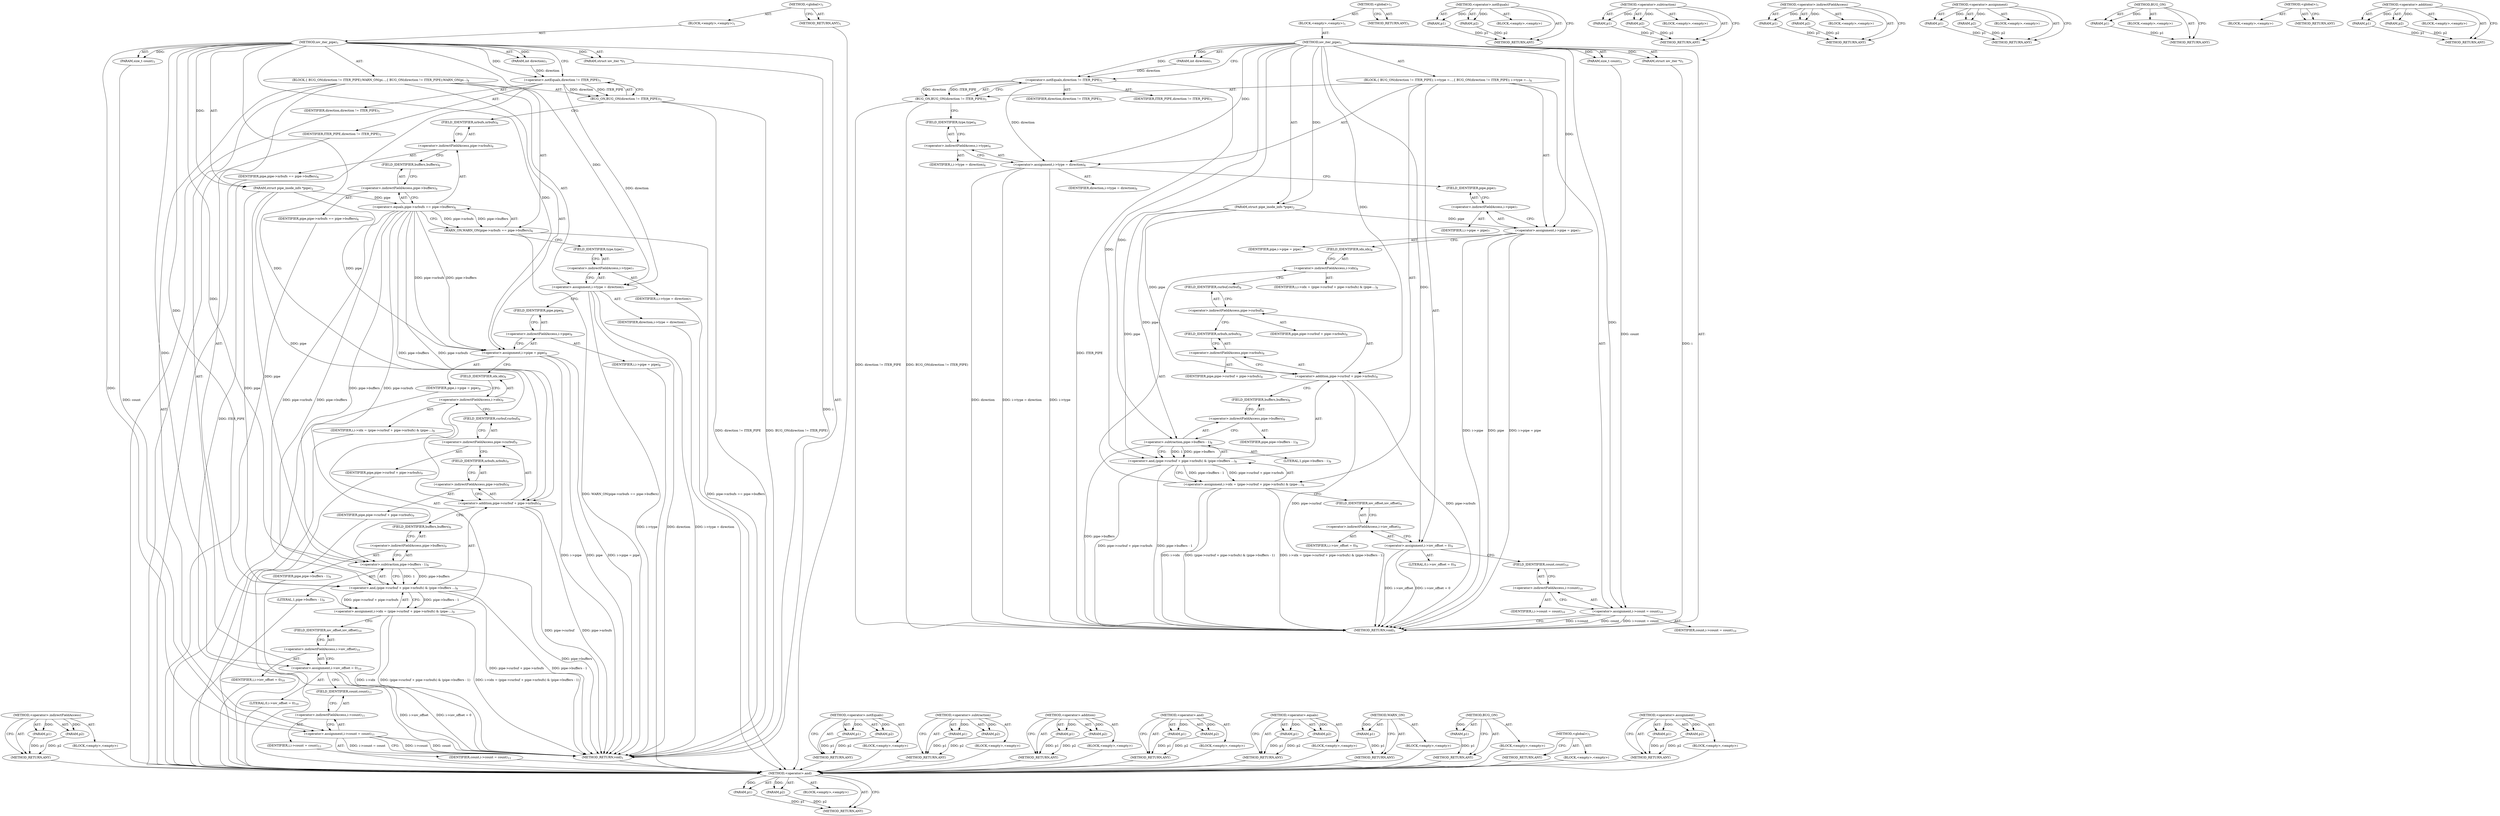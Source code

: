 digraph "&lt;operator&gt;.assignment" {
vulnerable_97 [label=<(METHOD,&lt;operator&gt;.and)>];
vulnerable_98 [label=<(PARAM,p1)>];
vulnerable_99 [label=<(PARAM,p2)>];
vulnerable_100 [label=<(BLOCK,&lt;empty&gt;,&lt;empty&gt;)>];
vulnerable_101 [label=<(METHOD_RETURN,ANY)>];
vulnerable_6 [label=<(METHOD,&lt;global&gt;)<SUB>1</SUB>>];
vulnerable_7 [label=<(BLOCK,&lt;empty&gt;,&lt;empty&gt;)<SUB>1</SUB>>];
vulnerable_8 [label=<(METHOD,iov_iter_pipe)<SUB>1</SUB>>];
vulnerable_9 [label=<(PARAM,struct iov_iter *i)<SUB>1</SUB>>];
vulnerable_10 [label=<(PARAM,int direction)<SUB>1</SUB>>];
vulnerable_11 [label=<(PARAM,struct pipe_inode_info *pipe)<SUB>2</SUB>>];
vulnerable_12 [label=<(PARAM,size_t count)<SUB>3</SUB>>];
vulnerable_13 [label=<(BLOCK,{
 	BUG_ON(direction != ITER_PIPE);
 	i-&gt;type =...,{
 	BUG_ON(direction != ITER_PIPE);
 	i-&gt;type =...)<SUB>4</SUB>>];
vulnerable_14 [label=<(BUG_ON,BUG_ON(direction != ITER_PIPE))<SUB>5</SUB>>];
vulnerable_15 [label=<(&lt;operator&gt;.notEquals,direction != ITER_PIPE)<SUB>5</SUB>>];
vulnerable_16 [label=<(IDENTIFIER,direction,direction != ITER_PIPE)<SUB>5</SUB>>];
vulnerable_17 [label=<(IDENTIFIER,ITER_PIPE,direction != ITER_PIPE)<SUB>5</SUB>>];
vulnerable_18 [label=<(&lt;operator&gt;.assignment,i-&gt;type = direction)<SUB>6</SUB>>];
vulnerable_19 [label=<(&lt;operator&gt;.indirectFieldAccess,i-&gt;type)<SUB>6</SUB>>];
vulnerable_20 [label=<(IDENTIFIER,i,i-&gt;type = direction)<SUB>6</SUB>>];
vulnerable_21 [label=<(FIELD_IDENTIFIER,type,type)<SUB>6</SUB>>];
vulnerable_22 [label=<(IDENTIFIER,direction,i-&gt;type = direction)<SUB>6</SUB>>];
vulnerable_23 [label=<(&lt;operator&gt;.assignment,i-&gt;pipe = pipe)<SUB>7</SUB>>];
vulnerable_24 [label=<(&lt;operator&gt;.indirectFieldAccess,i-&gt;pipe)<SUB>7</SUB>>];
vulnerable_25 [label=<(IDENTIFIER,i,i-&gt;pipe = pipe)<SUB>7</SUB>>];
vulnerable_26 [label=<(FIELD_IDENTIFIER,pipe,pipe)<SUB>7</SUB>>];
vulnerable_27 [label=<(IDENTIFIER,pipe,i-&gt;pipe = pipe)<SUB>7</SUB>>];
vulnerable_28 [label=<(&lt;operator&gt;.assignment,i-&gt;idx = (pipe-&gt;curbuf + pipe-&gt;nrbufs) &amp; (pipe-...)<SUB>8</SUB>>];
vulnerable_29 [label=<(&lt;operator&gt;.indirectFieldAccess,i-&gt;idx)<SUB>8</SUB>>];
vulnerable_30 [label=<(IDENTIFIER,i,i-&gt;idx = (pipe-&gt;curbuf + pipe-&gt;nrbufs) &amp; (pipe-...)<SUB>8</SUB>>];
vulnerable_31 [label=<(FIELD_IDENTIFIER,idx,idx)<SUB>8</SUB>>];
vulnerable_32 [label=<(&lt;operator&gt;.and,(pipe-&gt;curbuf + pipe-&gt;nrbufs) &amp; (pipe-&gt;buffers ...)<SUB>8</SUB>>];
vulnerable_33 [label=<(&lt;operator&gt;.addition,pipe-&gt;curbuf + pipe-&gt;nrbufs)<SUB>8</SUB>>];
vulnerable_34 [label=<(&lt;operator&gt;.indirectFieldAccess,pipe-&gt;curbuf)<SUB>8</SUB>>];
vulnerable_35 [label=<(IDENTIFIER,pipe,pipe-&gt;curbuf + pipe-&gt;nrbufs)<SUB>8</SUB>>];
vulnerable_36 [label=<(FIELD_IDENTIFIER,curbuf,curbuf)<SUB>8</SUB>>];
vulnerable_37 [label=<(&lt;operator&gt;.indirectFieldAccess,pipe-&gt;nrbufs)<SUB>8</SUB>>];
vulnerable_38 [label=<(IDENTIFIER,pipe,pipe-&gt;curbuf + pipe-&gt;nrbufs)<SUB>8</SUB>>];
vulnerable_39 [label=<(FIELD_IDENTIFIER,nrbufs,nrbufs)<SUB>8</SUB>>];
vulnerable_40 [label=<(&lt;operator&gt;.subtraction,pipe-&gt;buffers - 1)<SUB>8</SUB>>];
vulnerable_41 [label=<(&lt;operator&gt;.indirectFieldAccess,pipe-&gt;buffers)<SUB>8</SUB>>];
vulnerable_42 [label=<(IDENTIFIER,pipe,pipe-&gt;buffers - 1)<SUB>8</SUB>>];
vulnerable_43 [label=<(FIELD_IDENTIFIER,buffers,buffers)<SUB>8</SUB>>];
vulnerable_44 [label=<(LITERAL,1,pipe-&gt;buffers - 1)<SUB>8</SUB>>];
vulnerable_45 [label=<(&lt;operator&gt;.assignment,i-&gt;iov_offset = 0)<SUB>9</SUB>>];
vulnerable_46 [label=<(&lt;operator&gt;.indirectFieldAccess,i-&gt;iov_offset)<SUB>9</SUB>>];
vulnerable_47 [label=<(IDENTIFIER,i,i-&gt;iov_offset = 0)<SUB>9</SUB>>];
vulnerable_48 [label=<(FIELD_IDENTIFIER,iov_offset,iov_offset)<SUB>9</SUB>>];
vulnerable_49 [label=<(LITERAL,0,i-&gt;iov_offset = 0)<SUB>9</SUB>>];
vulnerable_50 [label=<(&lt;operator&gt;.assignment,i-&gt;count = count)<SUB>10</SUB>>];
vulnerable_51 [label=<(&lt;operator&gt;.indirectFieldAccess,i-&gt;count)<SUB>10</SUB>>];
vulnerable_52 [label=<(IDENTIFIER,i,i-&gt;count = count)<SUB>10</SUB>>];
vulnerable_53 [label=<(FIELD_IDENTIFIER,count,count)<SUB>10</SUB>>];
vulnerable_54 [label=<(IDENTIFIER,count,i-&gt;count = count)<SUB>10</SUB>>];
vulnerable_55 [label=<(METHOD_RETURN,void)<SUB>1</SUB>>];
vulnerable_57 [label=<(METHOD_RETURN,ANY)<SUB>1</SUB>>];
vulnerable_82 [label=<(METHOD,&lt;operator&gt;.notEquals)>];
vulnerable_83 [label=<(PARAM,p1)>];
vulnerable_84 [label=<(PARAM,p2)>];
vulnerable_85 [label=<(BLOCK,&lt;empty&gt;,&lt;empty&gt;)>];
vulnerable_86 [label=<(METHOD_RETURN,ANY)>];
vulnerable_107 [label=<(METHOD,&lt;operator&gt;.subtraction)>];
vulnerable_108 [label=<(PARAM,p1)>];
vulnerable_109 [label=<(PARAM,p2)>];
vulnerable_110 [label=<(BLOCK,&lt;empty&gt;,&lt;empty&gt;)>];
vulnerable_111 [label=<(METHOD_RETURN,ANY)>];
vulnerable_92 [label=<(METHOD,&lt;operator&gt;.indirectFieldAccess)>];
vulnerable_93 [label=<(PARAM,p1)>];
vulnerable_94 [label=<(PARAM,p2)>];
vulnerable_95 [label=<(BLOCK,&lt;empty&gt;,&lt;empty&gt;)>];
vulnerable_96 [label=<(METHOD_RETURN,ANY)>];
vulnerable_87 [label=<(METHOD,&lt;operator&gt;.assignment)>];
vulnerable_88 [label=<(PARAM,p1)>];
vulnerable_89 [label=<(PARAM,p2)>];
vulnerable_90 [label=<(BLOCK,&lt;empty&gt;,&lt;empty&gt;)>];
vulnerable_91 [label=<(METHOD_RETURN,ANY)>];
vulnerable_78 [label=<(METHOD,BUG_ON)>];
vulnerable_79 [label=<(PARAM,p1)>];
vulnerable_80 [label=<(BLOCK,&lt;empty&gt;,&lt;empty&gt;)>];
vulnerable_81 [label=<(METHOD_RETURN,ANY)>];
vulnerable_72 [label=<(METHOD,&lt;global&gt;)<SUB>1</SUB>>];
vulnerable_73 [label=<(BLOCK,&lt;empty&gt;,&lt;empty&gt;)>];
vulnerable_74 [label=<(METHOD_RETURN,ANY)>];
vulnerable_102 [label=<(METHOD,&lt;operator&gt;.addition)>];
vulnerable_103 [label=<(PARAM,p1)>];
vulnerable_104 [label=<(PARAM,p2)>];
vulnerable_105 [label=<(BLOCK,&lt;empty&gt;,&lt;empty&gt;)>];
vulnerable_106 [label=<(METHOD_RETURN,ANY)>];
fixed_104 [label=<(METHOD,&lt;operator&gt;.indirectFieldAccess)>];
fixed_105 [label=<(PARAM,p1)>];
fixed_106 [label=<(PARAM,p2)>];
fixed_107 [label=<(BLOCK,&lt;empty&gt;,&lt;empty&gt;)>];
fixed_108 [label=<(METHOD_RETURN,ANY)>];
fixed_6 [label=<(METHOD,&lt;global&gt;)<SUB>1</SUB>>];
fixed_7 [label=<(BLOCK,&lt;empty&gt;,&lt;empty&gt;)<SUB>1</SUB>>];
fixed_8 [label=<(METHOD,iov_iter_pipe)<SUB>1</SUB>>];
fixed_9 [label=<(PARAM,struct iov_iter *i)<SUB>1</SUB>>];
fixed_10 [label=<(PARAM,int direction)<SUB>1</SUB>>];
fixed_11 [label=<(PARAM,struct pipe_inode_info *pipe)<SUB>2</SUB>>];
fixed_12 [label=<(PARAM,size_t count)<SUB>3</SUB>>];
fixed_13 [label=<(BLOCK,{
 	BUG_ON(direction != ITER_PIPE);
	WARN_ON(pi...,{
 	BUG_ON(direction != ITER_PIPE);
	WARN_ON(pi...)<SUB>4</SUB>>];
fixed_14 [label=<(BUG_ON,BUG_ON(direction != ITER_PIPE))<SUB>5</SUB>>];
fixed_15 [label=<(&lt;operator&gt;.notEquals,direction != ITER_PIPE)<SUB>5</SUB>>];
fixed_16 [label=<(IDENTIFIER,direction,direction != ITER_PIPE)<SUB>5</SUB>>];
fixed_17 [label=<(IDENTIFIER,ITER_PIPE,direction != ITER_PIPE)<SUB>5</SUB>>];
fixed_18 [label=<(WARN_ON,WARN_ON(pipe-&gt;nrbufs == pipe-&gt;buffers))<SUB>6</SUB>>];
fixed_19 [label=<(&lt;operator&gt;.equals,pipe-&gt;nrbufs == pipe-&gt;buffers)<SUB>6</SUB>>];
fixed_20 [label=<(&lt;operator&gt;.indirectFieldAccess,pipe-&gt;nrbufs)<SUB>6</SUB>>];
fixed_21 [label=<(IDENTIFIER,pipe,pipe-&gt;nrbufs == pipe-&gt;buffers)<SUB>6</SUB>>];
fixed_22 [label=<(FIELD_IDENTIFIER,nrbufs,nrbufs)<SUB>6</SUB>>];
fixed_23 [label=<(&lt;operator&gt;.indirectFieldAccess,pipe-&gt;buffers)<SUB>6</SUB>>];
fixed_24 [label=<(IDENTIFIER,pipe,pipe-&gt;nrbufs == pipe-&gt;buffers)<SUB>6</SUB>>];
fixed_25 [label=<(FIELD_IDENTIFIER,buffers,buffers)<SUB>6</SUB>>];
fixed_26 [label=<(&lt;operator&gt;.assignment,i-&gt;type = direction)<SUB>7</SUB>>];
fixed_27 [label=<(&lt;operator&gt;.indirectFieldAccess,i-&gt;type)<SUB>7</SUB>>];
fixed_28 [label=<(IDENTIFIER,i,i-&gt;type = direction)<SUB>7</SUB>>];
fixed_29 [label=<(FIELD_IDENTIFIER,type,type)<SUB>7</SUB>>];
fixed_30 [label=<(IDENTIFIER,direction,i-&gt;type = direction)<SUB>7</SUB>>];
fixed_31 [label=<(&lt;operator&gt;.assignment,i-&gt;pipe = pipe)<SUB>8</SUB>>];
fixed_32 [label=<(&lt;operator&gt;.indirectFieldAccess,i-&gt;pipe)<SUB>8</SUB>>];
fixed_33 [label=<(IDENTIFIER,i,i-&gt;pipe = pipe)<SUB>8</SUB>>];
fixed_34 [label=<(FIELD_IDENTIFIER,pipe,pipe)<SUB>8</SUB>>];
fixed_35 [label=<(IDENTIFIER,pipe,i-&gt;pipe = pipe)<SUB>8</SUB>>];
fixed_36 [label=<(&lt;operator&gt;.assignment,i-&gt;idx = (pipe-&gt;curbuf + pipe-&gt;nrbufs) &amp; (pipe-...)<SUB>9</SUB>>];
fixed_37 [label=<(&lt;operator&gt;.indirectFieldAccess,i-&gt;idx)<SUB>9</SUB>>];
fixed_38 [label=<(IDENTIFIER,i,i-&gt;idx = (pipe-&gt;curbuf + pipe-&gt;nrbufs) &amp; (pipe-...)<SUB>9</SUB>>];
fixed_39 [label=<(FIELD_IDENTIFIER,idx,idx)<SUB>9</SUB>>];
fixed_40 [label=<(&lt;operator&gt;.and,(pipe-&gt;curbuf + pipe-&gt;nrbufs) &amp; (pipe-&gt;buffers ...)<SUB>9</SUB>>];
fixed_41 [label=<(&lt;operator&gt;.addition,pipe-&gt;curbuf + pipe-&gt;nrbufs)<SUB>9</SUB>>];
fixed_42 [label=<(&lt;operator&gt;.indirectFieldAccess,pipe-&gt;curbuf)<SUB>9</SUB>>];
fixed_43 [label=<(IDENTIFIER,pipe,pipe-&gt;curbuf + pipe-&gt;nrbufs)<SUB>9</SUB>>];
fixed_44 [label=<(FIELD_IDENTIFIER,curbuf,curbuf)<SUB>9</SUB>>];
fixed_45 [label=<(&lt;operator&gt;.indirectFieldAccess,pipe-&gt;nrbufs)<SUB>9</SUB>>];
fixed_46 [label=<(IDENTIFIER,pipe,pipe-&gt;curbuf + pipe-&gt;nrbufs)<SUB>9</SUB>>];
fixed_47 [label=<(FIELD_IDENTIFIER,nrbufs,nrbufs)<SUB>9</SUB>>];
fixed_48 [label=<(&lt;operator&gt;.subtraction,pipe-&gt;buffers - 1)<SUB>9</SUB>>];
fixed_49 [label=<(&lt;operator&gt;.indirectFieldAccess,pipe-&gt;buffers)<SUB>9</SUB>>];
fixed_50 [label=<(IDENTIFIER,pipe,pipe-&gt;buffers - 1)<SUB>9</SUB>>];
fixed_51 [label=<(FIELD_IDENTIFIER,buffers,buffers)<SUB>9</SUB>>];
fixed_52 [label=<(LITERAL,1,pipe-&gt;buffers - 1)<SUB>9</SUB>>];
fixed_53 [label=<(&lt;operator&gt;.assignment,i-&gt;iov_offset = 0)<SUB>10</SUB>>];
fixed_54 [label=<(&lt;operator&gt;.indirectFieldAccess,i-&gt;iov_offset)<SUB>10</SUB>>];
fixed_55 [label=<(IDENTIFIER,i,i-&gt;iov_offset = 0)<SUB>10</SUB>>];
fixed_56 [label=<(FIELD_IDENTIFIER,iov_offset,iov_offset)<SUB>10</SUB>>];
fixed_57 [label=<(LITERAL,0,i-&gt;iov_offset = 0)<SUB>10</SUB>>];
fixed_58 [label=<(&lt;operator&gt;.assignment,i-&gt;count = count)<SUB>11</SUB>>];
fixed_59 [label=<(&lt;operator&gt;.indirectFieldAccess,i-&gt;count)<SUB>11</SUB>>];
fixed_60 [label=<(IDENTIFIER,i,i-&gt;count = count)<SUB>11</SUB>>];
fixed_61 [label=<(FIELD_IDENTIFIER,count,count)<SUB>11</SUB>>];
fixed_62 [label=<(IDENTIFIER,count,i-&gt;count = count)<SUB>11</SUB>>];
fixed_63 [label=<(METHOD_RETURN,void)<SUB>1</SUB>>];
fixed_65 [label=<(METHOD_RETURN,ANY)<SUB>1</SUB>>];
fixed_90 [label=<(METHOD,&lt;operator&gt;.notEquals)>];
fixed_91 [label=<(PARAM,p1)>];
fixed_92 [label=<(PARAM,p2)>];
fixed_93 [label=<(BLOCK,&lt;empty&gt;,&lt;empty&gt;)>];
fixed_94 [label=<(METHOD_RETURN,ANY)>];
fixed_124 [label=<(METHOD,&lt;operator&gt;.subtraction)>];
fixed_125 [label=<(PARAM,p1)>];
fixed_126 [label=<(PARAM,p2)>];
fixed_127 [label=<(BLOCK,&lt;empty&gt;,&lt;empty&gt;)>];
fixed_128 [label=<(METHOD_RETURN,ANY)>];
fixed_119 [label=<(METHOD,&lt;operator&gt;.addition)>];
fixed_120 [label=<(PARAM,p1)>];
fixed_121 [label=<(PARAM,p2)>];
fixed_122 [label=<(BLOCK,&lt;empty&gt;,&lt;empty&gt;)>];
fixed_123 [label=<(METHOD_RETURN,ANY)>];
fixed_114 [label=<(METHOD,&lt;operator&gt;.and)>];
fixed_115 [label=<(PARAM,p1)>];
fixed_116 [label=<(PARAM,p2)>];
fixed_117 [label=<(BLOCK,&lt;empty&gt;,&lt;empty&gt;)>];
fixed_118 [label=<(METHOD_RETURN,ANY)>];
fixed_99 [label=<(METHOD,&lt;operator&gt;.equals)>];
fixed_100 [label=<(PARAM,p1)>];
fixed_101 [label=<(PARAM,p2)>];
fixed_102 [label=<(BLOCK,&lt;empty&gt;,&lt;empty&gt;)>];
fixed_103 [label=<(METHOD_RETURN,ANY)>];
fixed_95 [label=<(METHOD,WARN_ON)>];
fixed_96 [label=<(PARAM,p1)>];
fixed_97 [label=<(BLOCK,&lt;empty&gt;,&lt;empty&gt;)>];
fixed_98 [label=<(METHOD_RETURN,ANY)>];
fixed_86 [label=<(METHOD,BUG_ON)>];
fixed_87 [label=<(PARAM,p1)>];
fixed_88 [label=<(BLOCK,&lt;empty&gt;,&lt;empty&gt;)>];
fixed_89 [label=<(METHOD_RETURN,ANY)>];
fixed_80 [label=<(METHOD,&lt;global&gt;)<SUB>1</SUB>>];
fixed_81 [label=<(BLOCK,&lt;empty&gt;,&lt;empty&gt;)>];
fixed_82 [label=<(METHOD_RETURN,ANY)>];
fixed_109 [label=<(METHOD,&lt;operator&gt;.assignment)>];
fixed_110 [label=<(PARAM,p1)>];
fixed_111 [label=<(PARAM,p2)>];
fixed_112 [label=<(BLOCK,&lt;empty&gt;,&lt;empty&gt;)>];
fixed_113 [label=<(METHOD_RETURN,ANY)>];
vulnerable_97 -> vulnerable_98  [key=0, label="AST: "];
vulnerable_97 -> vulnerable_98  [key=1, label="DDG: "];
vulnerable_97 -> vulnerable_100  [key=0, label="AST: "];
vulnerable_97 -> vulnerable_99  [key=0, label="AST: "];
vulnerable_97 -> vulnerable_99  [key=1, label="DDG: "];
vulnerable_97 -> vulnerable_101  [key=0, label="AST: "];
vulnerable_97 -> vulnerable_101  [key=1, label="CFG: "];
vulnerable_98 -> vulnerable_101  [key=0, label="DDG: p1"];
vulnerable_99 -> vulnerable_101  [key=0, label="DDG: p2"];
vulnerable_6 -> vulnerable_7  [key=0, label="AST: "];
vulnerable_6 -> vulnerable_57  [key=0, label="AST: "];
vulnerable_6 -> vulnerable_57  [key=1, label="CFG: "];
vulnerable_7 -> vulnerable_8  [key=0, label="AST: "];
vulnerable_8 -> vulnerable_9  [key=0, label="AST: "];
vulnerable_8 -> vulnerable_9  [key=1, label="DDG: "];
vulnerable_8 -> vulnerable_10  [key=0, label="AST: "];
vulnerable_8 -> vulnerable_10  [key=1, label="DDG: "];
vulnerable_8 -> vulnerable_11  [key=0, label="AST: "];
vulnerable_8 -> vulnerable_11  [key=1, label="DDG: "];
vulnerable_8 -> vulnerable_12  [key=0, label="AST: "];
vulnerable_8 -> vulnerable_12  [key=1, label="DDG: "];
vulnerable_8 -> vulnerable_13  [key=0, label="AST: "];
vulnerable_8 -> vulnerable_55  [key=0, label="AST: "];
vulnerable_8 -> vulnerable_15  [key=0, label="CFG: "];
vulnerable_8 -> vulnerable_15  [key=1, label="DDG: "];
vulnerable_8 -> vulnerable_18  [key=0, label="DDG: "];
vulnerable_8 -> vulnerable_23  [key=0, label="DDG: "];
vulnerable_8 -> vulnerable_45  [key=0, label="DDG: "];
vulnerable_8 -> vulnerable_50  [key=0, label="DDG: "];
vulnerable_8 -> vulnerable_32  [key=0, label="DDG: "];
vulnerable_8 -> vulnerable_33  [key=0, label="DDG: "];
vulnerable_8 -> vulnerable_40  [key=0, label="DDG: "];
vulnerable_9 -> vulnerable_55  [key=0, label="DDG: i"];
vulnerable_10 -> vulnerable_15  [key=0, label="DDG: direction"];
vulnerable_11 -> vulnerable_23  [key=0, label="DDG: pipe"];
vulnerable_11 -> vulnerable_32  [key=0, label="DDG: pipe"];
vulnerable_11 -> vulnerable_33  [key=0, label="DDG: pipe"];
vulnerable_11 -> vulnerable_40  [key=0, label="DDG: pipe"];
vulnerable_12 -> vulnerable_50  [key=0, label="DDG: count"];
vulnerable_13 -> vulnerable_14  [key=0, label="AST: "];
vulnerable_13 -> vulnerable_18  [key=0, label="AST: "];
vulnerable_13 -> vulnerable_23  [key=0, label="AST: "];
vulnerable_13 -> vulnerable_28  [key=0, label="AST: "];
vulnerable_13 -> vulnerable_45  [key=0, label="AST: "];
vulnerable_13 -> vulnerable_50  [key=0, label="AST: "];
vulnerable_14 -> vulnerable_15  [key=0, label="AST: "];
vulnerable_14 -> vulnerable_21  [key=0, label="CFG: "];
vulnerable_14 -> vulnerable_55  [key=0, label="DDG: direction != ITER_PIPE"];
vulnerable_14 -> vulnerable_55  [key=1, label="DDG: BUG_ON(direction != ITER_PIPE)"];
vulnerable_15 -> vulnerable_16  [key=0, label="AST: "];
vulnerable_15 -> vulnerable_17  [key=0, label="AST: "];
vulnerable_15 -> vulnerable_14  [key=0, label="CFG: "];
vulnerable_15 -> vulnerable_14  [key=1, label="DDG: direction"];
vulnerable_15 -> vulnerable_14  [key=2, label="DDG: ITER_PIPE"];
vulnerable_15 -> vulnerable_55  [key=0, label="DDG: ITER_PIPE"];
vulnerable_15 -> vulnerable_18  [key=0, label="DDG: direction"];
vulnerable_18 -> vulnerable_19  [key=0, label="AST: "];
vulnerable_18 -> vulnerable_22  [key=0, label="AST: "];
vulnerable_18 -> vulnerable_26  [key=0, label="CFG: "];
vulnerable_18 -> vulnerable_55  [key=0, label="DDG: i-&gt;type"];
vulnerable_18 -> vulnerable_55  [key=1, label="DDG: direction"];
vulnerable_18 -> vulnerable_55  [key=2, label="DDG: i-&gt;type = direction"];
vulnerable_19 -> vulnerable_20  [key=0, label="AST: "];
vulnerable_19 -> vulnerable_21  [key=0, label="AST: "];
vulnerable_19 -> vulnerable_18  [key=0, label="CFG: "];
vulnerable_21 -> vulnerable_19  [key=0, label="CFG: "];
vulnerable_23 -> vulnerable_24  [key=0, label="AST: "];
vulnerable_23 -> vulnerable_27  [key=0, label="AST: "];
vulnerable_23 -> vulnerable_31  [key=0, label="CFG: "];
vulnerable_23 -> vulnerable_55  [key=0, label="DDG: i-&gt;pipe"];
vulnerable_23 -> vulnerable_55  [key=1, label="DDG: pipe"];
vulnerable_23 -> vulnerable_55  [key=2, label="DDG: i-&gt;pipe = pipe"];
vulnerable_24 -> vulnerable_25  [key=0, label="AST: "];
vulnerable_24 -> vulnerable_26  [key=0, label="AST: "];
vulnerable_24 -> vulnerable_23  [key=0, label="CFG: "];
vulnerable_26 -> vulnerable_24  [key=0, label="CFG: "];
vulnerable_28 -> vulnerable_29  [key=0, label="AST: "];
vulnerable_28 -> vulnerable_32  [key=0, label="AST: "];
vulnerable_28 -> vulnerable_48  [key=0, label="CFG: "];
vulnerable_28 -> vulnerable_55  [key=0, label="DDG: i-&gt;idx"];
vulnerable_28 -> vulnerable_55  [key=1, label="DDG: (pipe-&gt;curbuf + pipe-&gt;nrbufs) &amp; (pipe-&gt;buffers - 1)"];
vulnerable_28 -> vulnerable_55  [key=2, label="DDG: i-&gt;idx = (pipe-&gt;curbuf + pipe-&gt;nrbufs) &amp; (pipe-&gt;buffers - 1)"];
vulnerable_29 -> vulnerable_30  [key=0, label="AST: "];
vulnerable_29 -> vulnerable_31  [key=0, label="AST: "];
vulnerable_29 -> vulnerable_36  [key=0, label="CFG: "];
vulnerable_31 -> vulnerable_29  [key=0, label="CFG: "];
vulnerable_32 -> vulnerable_33  [key=0, label="AST: "];
vulnerable_32 -> vulnerable_40  [key=0, label="AST: "];
vulnerable_32 -> vulnerable_28  [key=0, label="CFG: "];
vulnerable_32 -> vulnerable_28  [key=1, label="DDG: pipe-&gt;curbuf + pipe-&gt;nrbufs"];
vulnerable_32 -> vulnerable_28  [key=2, label="DDG: pipe-&gt;buffers - 1"];
vulnerable_32 -> vulnerable_55  [key=0, label="DDG: pipe-&gt;curbuf + pipe-&gt;nrbufs"];
vulnerable_32 -> vulnerable_55  [key=1, label="DDG: pipe-&gt;buffers - 1"];
vulnerable_33 -> vulnerable_34  [key=0, label="AST: "];
vulnerable_33 -> vulnerable_37  [key=0, label="AST: "];
vulnerable_33 -> vulnerable_43  [key=0, label="CFG: "];
vulnerable_33 -> vulnerable_55  [key=0, label="DDG: pipe-&gt;curbuf"];
vulnerable_33 -> vulnerable_55  [key=1, label="DDG: pipe-&gt;nrbufs"];
vulnerable_34 -> vulnerable_35  [key=0, label="AST: "];
vulnerable_34 -> vulnerable_36  [key=0, label="AST: "];
vulnerable_34 -> vulnerable_39  [key=0, label="CFG: "];
vulnerable_36 -> vulnerable_34  [key=0, label="CFG: "];
vulnerable_37 -> vulnerable_38  [key=0, label="AST: "];
vulnerable_37 -> vulnerable_39  [key=0, label="AST: "];
vulnerable_37 -> vulnerable_33  [key=0, label="CFG: "];
vulnerable_39 -> vulnerable_37  [key=0, label="CFG: "];
vulnerable_40 -> vulnerable_41  [key=0, label="AST: "];
vulnerable_40 -> vulnerable_44  [key=0, label="AST: "];
vulnerable_40 -> vulnerable_32  [key=0, label="CFG: "];
vulnerable_40 -> vulnerable_32  [key=1, label="DDG: pipe-&gt;buffers"];
vulnerable_40 -> vulnerable_32  [key=2, label="DDG: 1"];
vulnerable_40 -> vulnerable_55  [key=0, label="DDG: pipe-&gt;buffers"];
vulnerable_41 -> vulnerable_42  [key=0, label="AST: "];
vulnerable_41 -> vulnerable_43  [key=0, label="AST: "];
vulnerable_41 -> vulnerable_40  [key=0, label="CFG: "];
vulnerable_43 -> vulnerable_41  [key=0, label="CFG: "];
vulnerable_45 -> vulnerable_46  [key=0, label="AST: "];
vulnerable_45 -> vulnerable_49  [key=0, label="AST: "];
vulnerable_45 -> vulnerable_53  [key=0, label="CFG: "];
vulnerable_45 -> vulnerable_55  [key=0, label="DDG: i-&gt;iov_offset"];
vulnerable_45 -> vulnerable_55  [key=1, label="DDG: i-&gt;iov_offset = 0"];
vulnerable_46 -> vulnerable_47  [key=0, label="AST: "];
vulnerable_46 -> vulnerable_48  [key=0, label="AST: "];
vulnerable_46 -> vulnerable_45  [key=0, label="CFG: "];
vulnerable_48 -> vulnerable_46  [key=0, label="CFG: "];
vulnerable_50 -> vulnerable_51  [key=0, label="AST: "];
vulnerable_50 -> vulnerable_54  [key=0, label="AST: "];
vulnerable_50 -> vulnerable_55  [key=0, label="CFG: "];
vulnerable_50 -> vulnerable_55  [key=1, label="DDG: i-&gt;count"];
vulnerable_50 -> vulnerable_55  [key=2, label="DDG: count"];
vulnerable_50 -> vulnerable_55  [key=3, label="DDG: i-&gt;count = count"];
vulnerable_51 -> vulnerable_52  [key=0, label="AST: "];
vulnerable_51 -> vulnerable_53  [key=0, label="AST: "];
vulnerable_51 -> vulnerable_50  [key=0, label="CFG: "];
vulnerable_53 -> vulnerable_51  [key=0, label="CFG: "];
vulnerable_82 -> vulnerable_83  [key=0, label="AST: "];
vulnerable_82 -> vulnerable_83  [key=1, label="DDG: "];
vulnerable_82 -> vulnerable_85  [key=0, label="AST: "];
vulnerable_82 -> vulnerable_84  [key=0, label="AST: "];
vulnerable_82 -> vulnerable_84  [key=1, label="DDG: "];
vulnerable_82 -> vulnerable_86  [key=0, label="AST: "];
vulnerable_82 -> vulnerable_86  [key=1, label="CFG: "];
vulnerable_83 -> vulnerable_86  [key=0, label="DDG: p1"];
vulnerable_84 -> vulnerable_86  [key=0, label="DDG: p2"];
vulnerable_107 -> vulnerable_108  [key=0, label="AST: "];
vulnerable_107 -> vulnerable_108  [key=1, label="DDG: "];
vulnerable_107 -> vulnerable_110  [key=0, label="AST: "];
vulnerable_107 -> vulnerable_109  [key=0, label="AST: "];
vulnerable_107 -> vulnerable_109  [key=1, label="DDG: "];
vulnerable_107 -> vulnerable_111  [key=0, label="AST: "];
vulnerable_107 -> vulnerable_111  [key=1, label="CFG: "];
vulnerable_108 -> vulnerable_111  [key=0, label="DDG: p1"];
vulnerable_109 -> vulnerable_111  [key=0, label="DDG: p2"];
vulnerable_92 -> vulnerable_93  [key=0, label="AST: "];
vulnerable_92 -> vulnerable_93  [key=1, label="DDG: "];
vulnerable_92 -> vulnerable_95  [key=0, label="AST: "];
vulnerable_92 -> vulnerable_94  [key=0, label="AST: "];
vulnerable_92 -> vulnerable_94  [key=1, label="DDG: "];
vulnerable_92 -> vulnerable_96  [key=0, label="AST: "];
vulnerable_92 -> vulnerable_96  [key=1, label="CFG: "];
vulnerable_93 -> vulnerable_96  [key=0, label="DDG: p1"];
vulnerable_94 -> vulnerable_96  [key=0, label="DDG: p2"];
vulnerable_87 -> vulnerable_88  [key=0, label="AST: "];
vulnerable_87 -> vulnerable_88  [key=1, label="DDG: "];
vulnerable_87 -> vulnerable_90  [key=0, label="AST: "];
vulnerable_87 -> vulnerable_89  [key=0, label="AST: "];
vulnerable_87 -> vulnerable_89  [key=1, label="DDG: "];
vulnerable_87 -> vulnerable_91  [key=0, label="AST: "];
vulnerable_87 -> vulnerable_91  [key=1, label="CFG: "];
vulnerable_88 -> vulnerable_91  [key=0, label="DDG: p1"];
vulnerable_89 -> vulnerable_91  [key=0, label="DDG: p2"];
vulnerable_78 -> vulnerable_79  [key=0, label="AST: "];
vulnerable_78 -> vulnerable_79  [key=1, label="DDG: "];
vulnerable_78 -> vulnerable_80  [key=0, label="AST: "];
vulnerable_78 -> vulnerable_81  [key=0, label="AST: "];
vulnerable_78 -> vulnerable_81  [key=1, label="CFG: "];
vulnerable_79 -> vulnerable_81  [key=0, label="DDG: p1"];
vulnerable_72 -> vulnerable_73  [key=0, label="AST: "];
vulnerable_72 -> vulnerable_74  [key=0, label="AST: "];
vulnerable_72 -> vulnerable_74  [key=1, label="CFG: "];
vulnerable_102 -> vulnerable_103  [key=0, label="AST: "];
vulnerable_102 -> vulnerable_103  [key=1, label="DDG: "];
vulnerable_102 -> vulnerable_105  [key=0, label="AST: "];
vulnerable_102 -> vulnerable_104  [key=0, label="AST: "];
vulnerable_102 -> vulnerable_104  [key=1, label="DDG: "];
vulnerable_102 -> vulnerable_106  [key=0, label="AST: "];
vulnerable_102 -> vulnerable_106  [key=1, label="CFG: "];
vulnerable_103 -> vulnerable_106  [key=0, label="DDG: p1"];
vulnerable_104 -> vulnerable_106  [key=0, label="DDG: p2"];
fixed_104 -> fixed_105  [key=0, label="AST: "];
fixed_104 -> fixed_105  [key=1, label="DDG: "];
fixed_104 -> fixed_107  [key=0, label="AST: "];
fixed_104 -> fixed_106  [key=0, label="AST: "];
fixed_104 -> fixed_106  [key=1, label="DDG: "];
fixed_104 -> fixed_108  [key=0, label="AST: "];
fixed_104 -> fixed_108  [key=1, label="CFG: "];
fixed_105 -> fixed_108  [key=0, label="DDG: p1"];
fixed_106 -> fixed_108  [key=0, label="DDG: p2"];
fixed_107 -> vulnerable_97  [key=0];
fixed_108 -> vulnerable_97  [key=0];
fixed_6 -> fixed_7  [key=0, label="AST: "];
fixed_6 -> fixed_65  [key=0, label="AST: "];
fixed_6 -> fixed_65  [key=1, label="CFG: "];
fixed_7 -> fixed_8  [key=0, label="AST: "];
fixed_8 -> fixed_9  [key=0, label="AST: "];
fixed_8 -> fixed_9  [key=1, label="DDG: "];
fixed_8 -> fixed_10  [key=0, label="AST: "];
fixed_8 -> fixed_10  [key=1, label="DDG: "];
fixed_8 -> fixed_11  [key=0, label="AST: "];
fixed_8 -> fixed_11  [key=1, label="DDG: "];
fixed_8 -> fixed_12  [key=0, label="AST: "];
fixed_8 -> fixed_12  [key=1, label="DDG: "];
fixed_8 -> fixed_13  [key=0, label="AST: "];
fixed_8 -> fixed_63  [key=0, label="AST: "];
fixed_8 -> fixed_15  [key=0, label="CFG: "];
fixed_8 -> fixed_15  [key=1, label="DDG: "];
fixed_8 -> fixed_26  [key=0, label="DDG: "];
fixed_8 -> fixed_31  [key=0, label="DDG: "];
fixed_8 -> fixed_53  [key=0, label="DDG: "];
fixed_8 -> fixed_58  [key=0, label="DDG: "];
fixed_8 -> fixed_40  [key=0, label="DDG: "];
fixed_8 -> fixed_41  [key=0, label="DDG: "];
fixed_8 -> fixed_48  [key=0, label="DDG: "];
fixed_9 -> fixed_63  [key=0, label="DDG: i"];
fixed_10 -> fixed_15  [key=0, label="DDG: direction"];
fixed_11 -> fixed_31  [key=0, label="DDG: pipe"];
fixed_11 -> fixed_19  [key=0, label="DDG: pipe"];
fixed_11 -> fixed_40  [key=0, label="DDG: pipe"];
fixed_11 -> fixed_41  [key=0, label="DDG: pipe"];
fixed_11 -> fixed_48  [key=0, label="DDG: pipe"];
fixed_12 -> fixed_58  [key=0, label="DDG: count"];
fixed_13 -> fixed_14  [key=0, label="AST: "];
fixed_13 -> fixed_18  [key=0, label="AST: "];
fixed_13 -> fixed_26  [key=0, label="AST: "];
fixed_13 -> fixed_31  [key=0, label="AST: "];
fixed_13 -> fixed_36  [key=0, label="AST: "];
fixed_13 -> fixed_53  [key=0, label="AST: "];
fixed_13 -> fixed_58  [key=0, label="AST: "];
fixed_14 -> fixed_15  [key=0, label="AST: "];
fixed_14 -> fixed_22  [key=0, label="CFG: "];
fixed_14 -> fixed_63  [key=0, label="DDG: direction != ITER_PIPE"];
fixed_14 -> fixed_63  [key=1, label="DDG: BUG_ON(direction != ITER_PIPE)"];
fixed_15 -> fixed_16  [key=0, label="AST: "];
fixed_15 -> fixed_17  [key=0, label="AST: "];
fixed_15 -> fixed_14  [key=0, label="CFG: "];
fixed_15 -> fixed_14  [key=1, label="DDG: direction"];
fixed_15 -> fixed_14  [key=2, label="DDG: ITER_PIPE"];
fixed_15 -> fixed_63  [key=0, label="DDG: ITER_PIPE"];
fixed_15 -> fixed_26  [key=0, label="DDG: direction"];
fixed_16 -> vulnerable_97  [key=0];
fixed_17 -> vulnerable_97  [key=0];
fixed_18 -> fixed_19  [key=0, label="AST: "];
fixed_18 -> fixed_29  [key=0, label="CFG: "];
fixed_18 -> fixed_63  [key=0, label="DDG: pipe-&gt;nrbufs == pipe-&gt;buffers"];
fixed_18 -> fixed_63  [key=1, label="DDG: WARN_ON(pipe-&gt;nrbufs == pipe-&gt;buffers)"];
fixed_19 -> fixed_20  [key=0, label="AST: "];
fixed_19 -> fixed_23  [key=0, label="AST: "];
fixed_19 -> fixed_18  [key=0, label="CFG: "];
fixed_19 -> fixed_18  [key=1, label="DDG: pipe-&gt;nrbufs"];
fixed_19 -> fixed_18  [key=2, label="DDG: pipe-&gt;buffers"];
fixed_19 -> fixed_31  [key=0, label="DDG: pipe-&gt;nrbufs"];
fixed_19 -> fixed_31  [key=1, label="DDG: pipe-&gt;buffers"];
fixed_19 -> fixed_40  [key=0, label="DDG: pipe-&gt;nrbufs"];
fixed_19 -> fixed_40  [key=1, label="DDG: pipe-&gt;buffers"];
fixed_19 -> fixed_41  [key=0, label="DDG: pipe-&gt;nrbufs"];
fixed_19 -> fixed_41  [key=1, label="DDG: pipe-&gt;buffers"];
fixed_19 -> fixed_48  [key=0, label="DDG: pipe-&gt;buffers"];
fixed_19 -> fixed_48  [key=1, label="DDG: pipe-&gt;nrbufs"];
fixed_20 -> fixed_21  [key=0, label="AST: "];
fixed_20 -> fixed_22  [key=0, label="AST: "];
fixed_20 -> fixed_25  [key=0, label="CFG: "];
fixed_21 -> vulnerable_97  [key=0];
fixed_22 -> fixed_20  [key=0, label="CFG: "];
fixed_23 -> fixed_24  [key=0, label="AST: "];
fixed_23 -> fixed_25  [key=0, label="AST: "];
fixed_23 -> fixed_19  [key=0, label="CFG: "];
fixed_24 -> vulnerable_97  [key=0];
fixed_25 -> fixed_23  [key=0, label="CFG: "];
fixed_26 -> fixed_27  [key=0, label="AST: "];
fixed_26 -> fixed_30  [key=0, label="AST: "];
fixed_26 -> fixed_34  [key=0, label="CFG: "];
fixed_26 -> fixed_63  [key=0, label="DDG: i-&gt;type"];
fixed_26 -> fixed_63  [key=1, label="DDG: direction"];
fixed_26 -> fixed_63  [key=2, label="DDG: i-&gt;type = direction"];
fixed_27 -> fixed_28  [key=0, label="AST: "];
fixed_27 -> fixed_29  [key=0, label="AST: "];
fixed_27 -> fixed_26  [key=0, label="CFG: "];
fixed_28 -> vulnerable_97  [key=0];
fixed_29 -> fixed_27  [key=0, label="CFG: "];
fixed_30 -> vulnerable_97  [key=0];
fixed_31 -> fixed_32  [key=0, label="AST: "];
fixed_31 -> fixed_35  [key=0, label="AST: "];
fixed_31 -> fixed_39  [key=0, label="CFG: "];
fixed_31 -> fixed_63  [key=0, label="DDG: i-&gt;pipe"];
fixed_31 -> fixed_63  [key=1, label="DDG: pipe"];
fixed_31 -> fixed_63  [key=2, label="DDG: i-&gt;pipe = pipe"];
fixed_32 -> fixed_33  [key=0, label="AST: "];
fixed_32 -> fixed_34  [key=0, label="AST: "];
fixed_32 -> fixed_31  [key=0, label="CFG: "];
fixed_33 -> vulnerable_97  [key=0];
fixed_34 -> fixed_32  [key=0, label="CFG: "];
fixed_35 -> vulnerable_97  [key=0];
fixed_36 -> fixed_37  [key=0, label="AST: "];
fixed_36 -> fixed_40  [key=0, label="AST: "];
fixed_36 -> fixed_56  [key=0, label="CFG: "];
fixed_36 -> fixed_63  [key=0, label="DDG: i-&gt;idx"];
fixed_36 -> fixed_63  [key=1, label="DDG: (pipe-&gt;curbuf + pipe-&gt;nrbufs) &amp; (pipe-&gt;buffers - 1)"];
fixed_36 -> fixed_63  [key=2, label="DDG: i-&gt;idx = (pipe-&gt;curbuf + pipe-&gt;nrbufs) &amp; (pipe-&gt;buffers - 1)"];
fixed_37 -> fixed_38  [key=0, label="AST: "];
fixed_37 -> fixed_39  [key=0, label="AST: "];
fixed_37 -> fixed_44  [key=0, label="CFG: "];
fixed_38 -> vulnerable_97  [key=0];
fixed_39 -> fixed_37  [key=0, label="CFG: "];
fixed_40 -> fixed_41  [key=0, label="AST: "];
fixed_40 -> fixed_48  [key=0, label="AST: "];
fixed_40 -> fixed_36  [key=0, label="CFG: "];
fixed_40 -> fixed_36  [key=1, label="DDG: pipe-&gt;curbuf + pipe-&gt;nrbufs"];
fixed_40 -> fixed_36  [key=2, label="DDG: pipe-&gt;buffers - 1"];
fixed_40 -> fixed_63  [key=0, label="DDG: pipe-&gt;curbuf + pipe-&gt;nrbufs"];
fixed_40 -> fixed_63  [key=1, label="DDG: pipe-&gt;buffers - 1"];
fixed_41 -> fixed_42  [key=0, label="AST: "];
fixed_41 -> fixed_45  [key=0, label="AST: "];
fixed_41 -> fixed_51  [key=0, label="CFG: "];
fixed_41 -> fixed_63  [key=0, label="DDG: pipe-&gt;curbuf"];
fixed_41 -> fixed_63  [key=1, label="DDG: pipe-&gt;nrbufs"];
fixed_42 -> fixed_43  [key=0, label="AST: "];
fixed_42 -> fixed_44  [key=0, label="AST: "];
fixed_42 -> fixed_47  [key=0, label="CFG: "];
fixed_43 -> vulnerable_97  [key=0];
fixed_44 -> fixed_42  [key=0, label="CFG: "];
fixed_45 -> fixed_46  [key=0, label="AST: "];
fixed_45 -> fixed_47  [key=0, label="AST: "];
fixed_45 -> fixed_41  [key=0, label="CFG: "];
fixed_46 -> vulnerable_97  [key=0];
fixed_47 -> fixed_45  [key=0, label="CFG: "];
fixed_48 -> fixed_49  [key=0, label="AST: "];
fixed_48 -> fixed_52  [key=0, label="AST: "];
fixed_48 -> fixed_40  [key=0, label="CFG: "];
fixed_48 -> fixed_40  [key=1, label="DDG: pipe-&gt;buffers"];
fixed_48 -> fixed_40  [key=2, label="DDG: 1"];
fixed_48 -> fixed_63  [key=0, label="DDG: pipe-&gt;buffers"];
fixed_49 -> fixed_50  [key=0, label="AST: "];
fixed_49 -> fixed_51  [key=0, label="AST: "];
fixed_49 -> fixed_48  [key=0, label="CFG: "];
fixed_50 -> vulnerable_97  [key=0];
fixed_51 -> fixed_49  [key=0, label="CFG: "];
fixed_52 -> vulnerable_97  [key=0];
fixed_53 -> fixed_54  [key=0, label="AST: "];
fixed_53 -> fixed_57  [key=0, label="AST: "];
fixed_53 -> fixed_61  [key=0, label="CFG: "];
fixed_53 -> fixed_63  [key=0, label="DDG: i-&gt;iov_offset"];
fixed_53 -> fixed_63  [key=1, label="DDG: i-&gt;iov_offset = 0"];
fixed_54 -> fixed_55  [key=0, label="AST: "];
fixed_54 -> fixed_56  [key=0, label="AST: "];
fixed_54 -> fixed_53  [key=0, label="CFG: "];
fixed_55 -> vulnerable_97  [key=0];
fixed_56 -> fixed_54  [key=0, label="CFG: "];
fixed_57 -> vulnerable_97  [key=0];
fixed_58 -> fixed_59  [key=0, label="AST: "];
fixed_58 -> fixed_62  [key=0, label="AST: "];
fixed_58 -> fixed_63  [key=0, label="CFG: "];
fixed_58 -> fixed_63  [key=1, label="DDG: i-&gt;count"];
fixed_58 -> fixed_63  [key=2, label="DDG: count"];
fixed_58 -> fixed_63  [key=3, label="DDG: i-&gt;count = count"];
fixed_59 -> fixed_60  [key=0, label="AST: "];
fixed_59 -> fixed_61  [key=0, label="AST: "];
fixed_59 -> fixed_58  [key=0, label="CFG: "];
fixed_60 -> vulnerable_97  [key=0];
fixed_61 -> fixed_59  [key=0, label="CFG: "];
fixed_62 -> vulnerable_97  [key=0];
fixed_63 -> vulnerable_97  [key=0];
fixed_65 -> vulnerable_97  [key=0];
fixed_90 -> fixed_91  [key=0, label="AST: "];
fixed_90 -> fixed_91  [key=1, label="DDG: "];
fixed_90 -> fixed_93  [key=0, label="AST: "];
fixed_90 -> fixed_92  [key=0, label="AST: "];
fixed_90 -> fixed_92  [key=1, label="DDG: "];
fixed_90 -> fixed_94  [key=0, label="AST: "];
fixed_90 -> fixed_94  [key=1, label="CFG: "];
fixed_91 -> fixed_94  [key=0, label="DDG: p1"];
fixed_92 -> fixed_94  [key=0, label="DDG: p2"];
fixed_93 -> vulnerable_97  [key=0];
fixed_94 -> vulnerable_97  [key=0];
fixed_124 -> fixed_125  [key=0, label="AST: "];
fixed_124 -> fixed_125  [key=1, label="DDG: "];
fixed_124 -> fixed_127  [key=0, label="AST: "];
fixed_124 -> fixed_126  [key=0, label="AST: "];
fixed_124 -> fixed_126  [key=1, label="DDG: "];
fixed_124 -> fixed_128  [key=0, label="AST: "];
fixed_124 -> fixed_128  [key=1, label="CFG: "];
fixed_125 -> fixed_128  [key=0, label="DDG: p1"];
fixed_126 -> fixed_128  [key=0, label="DDG: p2"];
fixed_127 -> vulnerable_97  [key=0];
fixed_128 -> vulnerable_97  [key=0];
fixed_119 -> fixed_120  [key=0, label="AST: "];
fixed_119 -> fixed_120  [key=1, label="DDG: "];
fixed_119 -> fixed_122  [key=0, label="AST: "];
fixed_119 -> fixed_121  [key=0, label="AST: "];
fixed_119 -> fixed_121  [key=1, label="DDG: "];
fixed_119 -> fixed_123  [key=0, label="AST: "];
fixed_119 -> fixed_123  [key=1, label="CFG: "];
fixed_120 -> fixed_123  [key=0, label="DDG: p1"];
fixed_121 -> fixed_123  [key=0, label="DDG: p2"];
fixed_122 -> vulnerable_97  [key=0];
fixed_123 -> vulnerable_97  [key=0];
fixed_114 -> fixed_115  [key=0, label="AST: "];
fixed_114 -> fixed_115  [key=1, label="DDG: "];
fixed_114 -> fixed_117  [key=0, label="AST: "];
fixed_114 -> fixed_116  [key=0, label="AST: "];
fixed_114 -> fixed_116  [key=1, label="DDG: "];
fixed_114 -> fixed_118  [key=0, label="AST: "];
fixed_114 -> fixed_118  [key=1, label="CFG: "];
fixed_115 -> fixed_118  [key=0, label="DDG: p1"];
fixed_116 -> fixed_118  [key=0, label="DDG: p2"];
fixed_117 -> vulnerable_97  [key=0];
fixed_118 -> vulnerable_97  [key=0];
fixed_99 -> fixed_100  [key=0, label="AST: "];
fixed_99 -> fixed_100  [key=1, label="DDG: "];
fixed_99 -> fixed_102  [key=0, label="AST: "];
fixed_99 -> fixed_101  [key=0, label="AST: "];
fixed_99 -> fixed_101  [key=1, label="DDG: "];
fixed_99 -> fixed_103  [key=0, label="AST: "];
fixed_99 -> fixed_103  [key=1, label="CFG: "];
fixed_100 -> fixed_103  [key=0, label="DDG: p1"];
fixed_101 -> fixed_103  [key=0, label="DDG: p2"];
fixed_102 -> vulnerable_97  [key=0];
fixed_103 -> vulnerable_97  [key=0];
fixed_95 -> fixed_96  [key=0, label="AST: "];
fixed_95 -> fixed_96  [key=1, label="DDG: "];
fixed_95 -> fixed_97  [key=0, label="AST: "];
fixed_95 -> fixed_98  [key=0, label="AST: "];
fixed_95 -> fixed_98  [key=1, label="CFG: "];
fixed_96 -> fixed_98  [key=0, label="DDG: p1"];
fixed_97 -> vulnerable_97  [key=0];
fixed_98 -> vulnerable_97  [key=0];
fixed_86 -> fixed_87  [key=0, label="AST: "];
fixed_86 -> fixed_87  [key=1, label="DDG: "];
fixed_86 -> fixed_88  [key=0, label="AST: "];
fixed_86 -> fixed_89  [key=0, label="AST: "];
fixed_86 -> fixed_89  [key=1, label="CFG: "];
fixed_87 -> fixed_89  [key=0, label="DDG: p1"];
fixed_88 -> vulnerable_97  [key=0];
fixed_89 -> vulnerable_97  [key=0];
fixed_80 -> fixed_81  [key=0, label="AST: "];
fixed_80 -> fixed_82  [key=0, label="AST: "];
fixed_80 -> fixed_82  [key=1, label="CFG: "];
fixed_81 -> vulnerable_97  [key=0];
fixed_82 -> vulnerable_97  [key=0];
fixed_109 -> fixed_110  [key=0, label="AST: "];
fixed_109 -> fixed_110  [key=1, label="DDG: "];
fixed_109 -> fixed_112  [key=0, label="AST: "];
fixed_109 -> fixed_111  [key=0, label="AST: "];
fixed_109 -> fixed_111  [key=1, label="DDG: "];
fixed_109 -> fixed_113  [key=0, label="AST: "];
fixed_109 -> fixed_113  [key=1, label="CFG: "];
fixed_110 -> fixed_113  [key=0, label="DDG: p1"];
fixed_111 -> fixed_113  [key=0, label="DDG: p2"];
fixed_112 -> vulnerable_97  [key=0];
fixed_113 -> vulnerable_97  [key=0];
}
